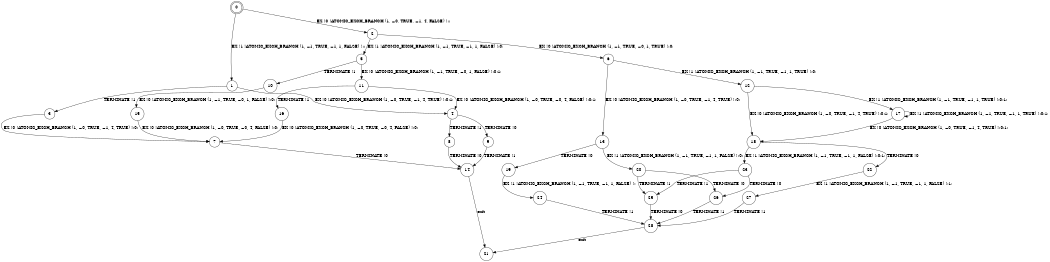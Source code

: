 digraph BCG {
size = "7, 10.5";
center = TRUE;
node [shape = circle];
0 [peripheries = 2];
0 -> 1 [label = "EX !1 !ATOMIC_EXCH_BRANCH (1, +1, TRUE, +1, 1, FALSE) !::"];
0 -> 2 [label = "EX !0 !ATOMIC_EXCH_BRANCH (1, +0, TRUE, +1, 4, FALSE) !::"];
1 -> 3 [label = "TERMINATE !1"];
1 -> 4 [label = "EX !0 !ATOMIC_EXCH_BRANCH (1, +0, TRUE, +1, 4, TRUE) !:0:1:"];
2 -> 5 [label = "EX !1 !ATOMIC_EXCH_BRANCH (1, +1, TRUE, +1, 1, FALSE) !:0:"];
2 -> 6 [label = "EX !0 !ATOMIC_EXCH_BRANCH (1, +1, TRUE, +0, 1, TRUE) !:0:"];
3 -> 7 [label = "EX !0 !ATOMIC_EXCH_BRANCH (1, +0, TRUE, +1, 4, TRUE) !:0:"];
4 -> 8 [label = "TERMINATE !1"];
4 -> 9 [label = "TERMINATE !0"];
5 -> 10 [label = "TERMINATE !1"];
5 -> 11 [label = "EX !0 !ATOMIC_EXCH_BRANCH (1, +1, TRUE, +0, 1, FALSE) !:0:1:"];
6 -> 12 [label = "EX !1 !ATOMIC_EXCH_BRANCH (1, +1, TRUE, +1, 1, TRUE) !:0:"];
6 -> 13 [label = "EX !0 !ATOMIC_EXCH_BRANCH (1, +0, TRUE, +1, 4, TRUE) !:0:"];
7 -> 14 [label = "TERMINATE !0"];
8 -> 14 [label = "TERMINATE !0"];
9 -> 14 [label = "TERMINATE !1"];
10 -> 15 [label = "EX !0 !ATOMIC_EXCH_BRANCH (1, +1, TRUE, +0, 1, FALSE) !:0:"];
11 -> 16 [label = "TERMINATE !1"];
11 -> 4 [label = "EX !0 !ATOMIC_EXCH_BRANCH (1, +0, TRUE, +0, 4, FALSE) !:0:1:"];
12 -> 17 [label = "EX !1 !ATOMIC_EXCH_BRANCH (1, +1, TRUE, +1, 1, TRUE) !:0:1:"];
12 -> 18 [label = "EX !0 !ATOMIC_EXCH_BRANCH (1, +0, TRUE, +1, 4, TRUE) !:0:1:"];
13 -> 19 [label = "TERMINATE !0"];
13 -> 20 [label = "EX !1 !ATOMIC_EXCH_BRANCH (1, +1, TRUE, +1, 1, FALSE) !:0:"];
14 -> 21 [label = "exit"];
15 -> 7 [label = "EX !0 !ATOMIC_EXCH_BRANCH (1, +0, TRUE, +0, 4, FALSE) !:0:"];
16 -> 7 [label = "EX !0 !ATOMIC_EXCH_BRANCH (1, +0, TRUE, +0, 4, FALSE) !:0:"];
17 -> 17 [label = "EX !1 !ATOMIC_EXCH_BRANCH (1, +1, TRUE, +1, 1, TRUE) !:0:1:"];
17 -> 18 [label = "EX !0 !ATOMIC_EXCH_BRANCH (1, +0, TRUE, +1, 4, TRUE) !:0:1:"];
18 -> 22 [label = "TERMINATE !0"];
18 -> 23 [label = "EX !1 !ATOMIC_EXCH_BRANCH (1, +1, TRUE, +1, 1, FALSE) !:0:1:"];
19 -> 24 [label = "EX !1 !ATOMIC_EXCH_BRANCH (1, +1, TRUE, +1, 1, FALSE) !::"];
20 -> 25 [label = "TERMINATE !1"];
20 -> 26 [label = "TERMINATE !0"];
22 -> 27 [label = "EX !1 !ATOMIC_EXCH_BRANCH (1, +1, TRUE, +1, 1, FALSE) !:1:"];
23 -> 25 [label = "TERMINATE !1"];
23 -> 26 [label = "TERMINATE !0"];
24 -> 28 [label = "TERMINATE !1"];
25 -> 28 [label = "TERMINATE !0"];
26 -> 28 [label = "TERMINATE !1"];
27 -> 28 [label = "TERMINATE !1"];
28 -> 21 [label = "exit"];
}
